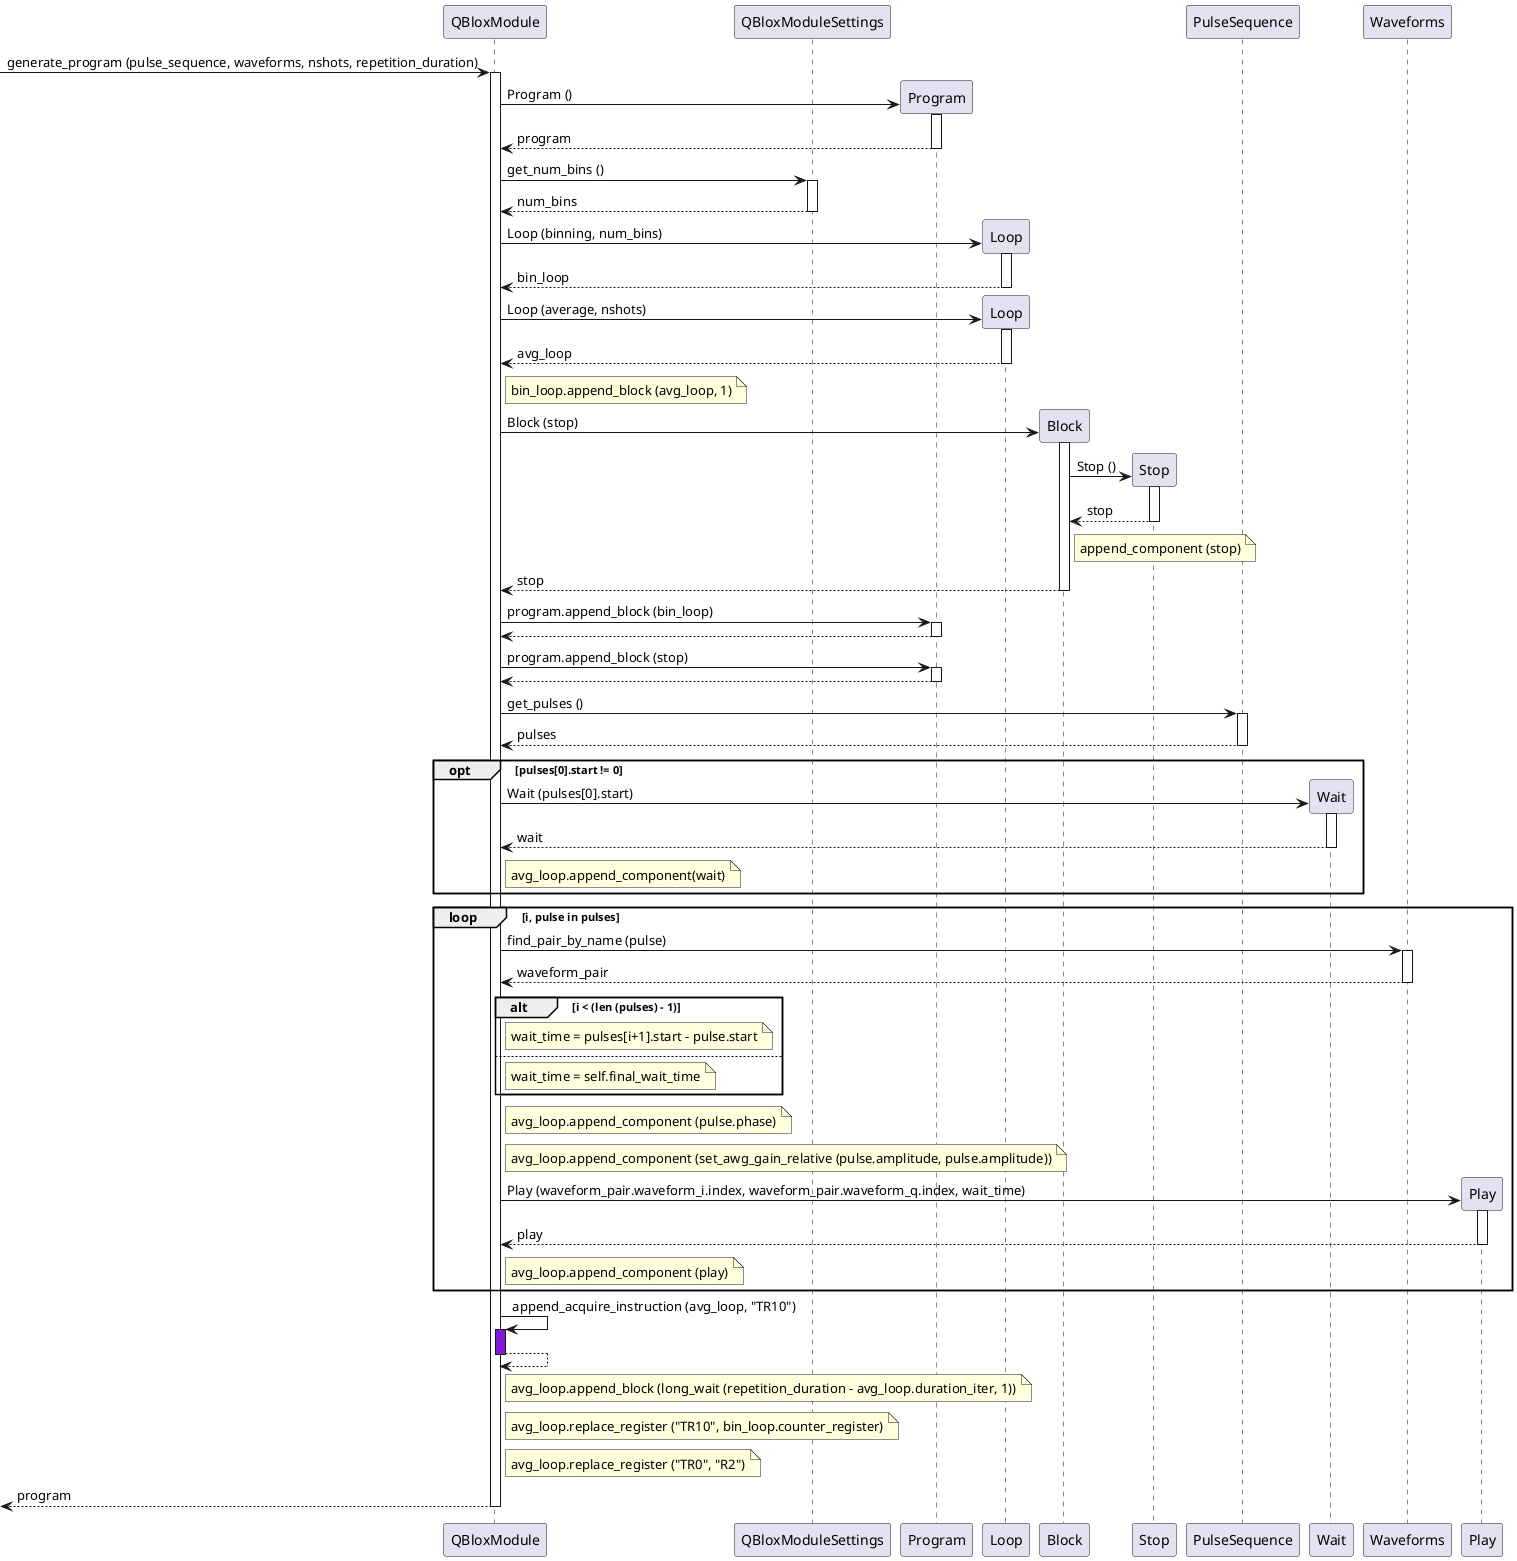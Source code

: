 @startuml

participant QBloxModule as qblox
participant QBloxModuleSettings as set
participant Program as prog
participant Loop as loop
participant Block as block
participant Stop as stop
participant PulseSequence as pulsesec
participant Wait as wait
participant Waveforms as wave
participant Play as play

[-> qblox ++: generate_program (pulse_sequence, waveforms, nshots, repetition_duration)
qblox -> prog **: Program ()
activate prog
return program
qblox -> set ++: get_num_bins ()
return num_bins

qblox -> loop **: Loop (binning, num_bins)
activate loop
return bin_loop
qblox -> loop **: Loop (average, nshots)
activate loop
return avg_loop

note right of qblox: bin_loop.append_block (avg_loop, 1)
qblox -> block **: Block (stop)
activate block
block -> stop **: Stop ()
activate stop
return stop
note right of block: append_component (stop)
return stop

qblox -> prog ++: program.append_block (bin_loop)
return
qblox -> prog ++: program.append_block (stop)
return

qblox -> pulsesec ++: get_pulses ()
return pulses

opt pulses[0].start != 0
    qblox -> wait **: Wait (pulses[0].start)
    activate wait
    return wait
    note right of qblox: avg_loop.append_component(wait)
end

loop i, pulse in pulses
    qblox -> wave ++: find_pair_by_name (pulse)
    return waveform_pair
    alt i < (len (pulses) - 1)
        note right of qblox: wait_time = pulses[i+1].start - pulse.start
    else
        note right of qblox: wait_time = self.final_wait_time
    end
    note right of qblox: avg_loop.append_component (pulse.phase)
    note right of qblox: avg_loop.append_component (set_awg_gain_relative (pulse.amplitude, pulse.amplitude))
    qblox -> play **: Play (waveform_pair.waveform_i.index, waveform_pair.waveform_q.index, wait_time)
    activate play
    return play
    note right of qblox: avg_loop.append_component (play)
end

qblox -> qblox: append_acquire_instruction (avg_loop, "TR10")
activate qblox #7F1CDB
return

note right of qblox: avg_loop.append_block (long_wait (repetition_duration - avg_loop.duration_iter, 1))
note right of qblox: avg_loop.replace_register ("TR10", bin_loop.counter_register)
note right of qblox: avg_loop.replace_register ("TR0", "R2")

return program

@enduml






@enduml
